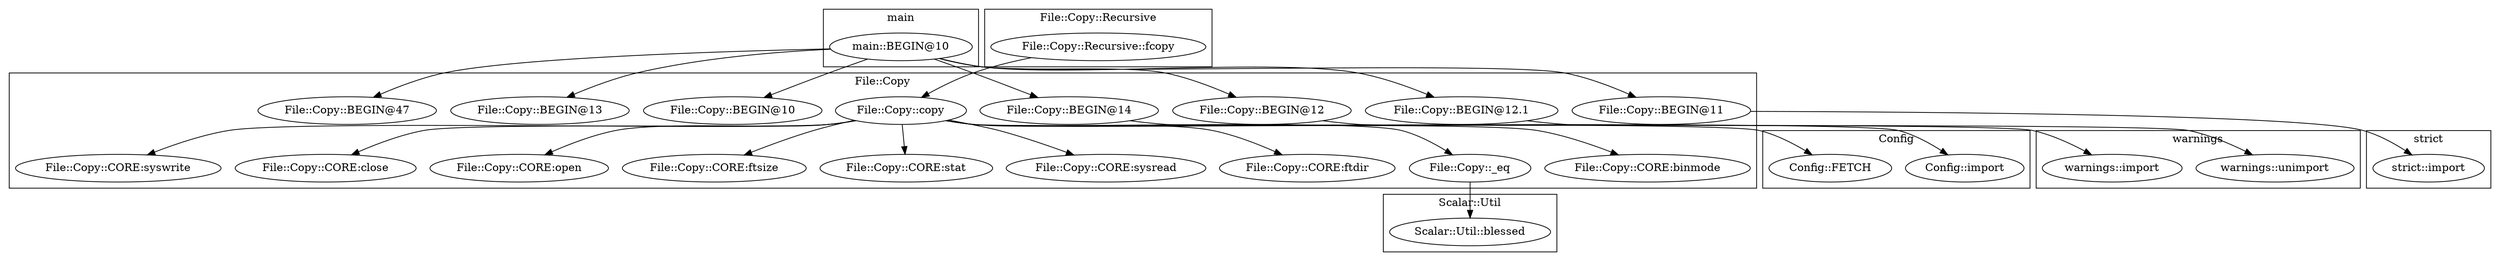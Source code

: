 digraph {
graph [overlap=false]
subgraph cluster_Scalar_Util {
	label="Scalar::Util";
	"Scalar::Util::blessed";
}
subgraph cluster_Config {
	label="Config";
	"Config::import";
	"Config::FETCH";
}
subgraph cluster_warnings {
	label="warnings";
	"warnings::unimport";
	"warnings::import";
}
subgraph cluster_File_Copy {
	label="File::Copy";
	"File::Copy::BEGIN@13";
	"File::Copy::copy";
	"File::Copy::BEGIN@12";
	"File::Copy::BEGIN@10";
	"File::Copy::BEGIN@11";
	"File::Copy::CORE:binmode";
	"File::Copy::BEGIN@47";
	"File::Copy::CORE:syswrite";
	"File::Copy::BEGIN@14";
	"File::Copy::CORE:close";
	"File::Copy::CORE:open";
	"File::Copy::CORE:ftsize";
	"File::Copy::CORE:stat";
	"File::Copy::CORE:sysread";
	"File::Copy::CORE:ftdir";
	"File::Copy::BEGIN@12.1";
	"File::Copy::_eq";
}
subgraph cluster_main {
	label="main";
	"main::BEGIN@10";
}
subgraph cluster_strict {
	label="strict";
	"strict::import";
}
subgraph cluster_File_Copy_Recursive {
	label="File::Copy::Recursive";
	"File::Copy::Recursive::fcopy";
}
"main::BEGIN@10" -> "File::Copy::BEGIN@47";
"File::Copy::copy" -> "File::Copy::CORE:close";
"File::Copy::copy" -> "File::Copy::CORE:open";
"File::Copy::copy" -> "File::Copy::CORE:sysread";
"File::Copy::BEGIN@12.1" -> "warnings::unimport";
"File::Copy::copy" -> "File::Copy::_eq";
"main::BEGIN@10" -> "File::Copy::BEGIN@13";
"File::Copy::copy" -> "File::Copy::CORE:syswrite";
"File::Copy::copy" -> "File::Copy::CORE:ftdir";
"File::Copy::BEGIN@12" -> "warnings::import";
"File::Copy::BEGIN@14" -> "Config::import";
"main::BEGIN@10" -> "File::Copy::BEGIN@11";
"File::Copy::_eq" -> "Scalar::Util::blessed";
"main::BEGIN@10" -> "File::Copy::BEGIN@14";
"File::Copy::copy" -> "File::Copy::CORE:stat";
"File::Copy::Recursive::fcopy" -> "File::Copy::copy";
"main::BEGIN@10" -> "File::Copy::BEGIN@12";
"main::BEGIN@10" -> "File::Copy::BEGIN@10";
"File::Copy::copy" -> "File::Copy::CORE:binmode";
"File::Copy::copy" -> "Config::FETCH";
"File::Copy::copy" -> "File::Copy::CORE:ftsize";
"main::BEGIN@10" -> "File::Copy::BEGIN@12.1";
"File::Copy::BEGIN@11" -> "strict::import";
}
